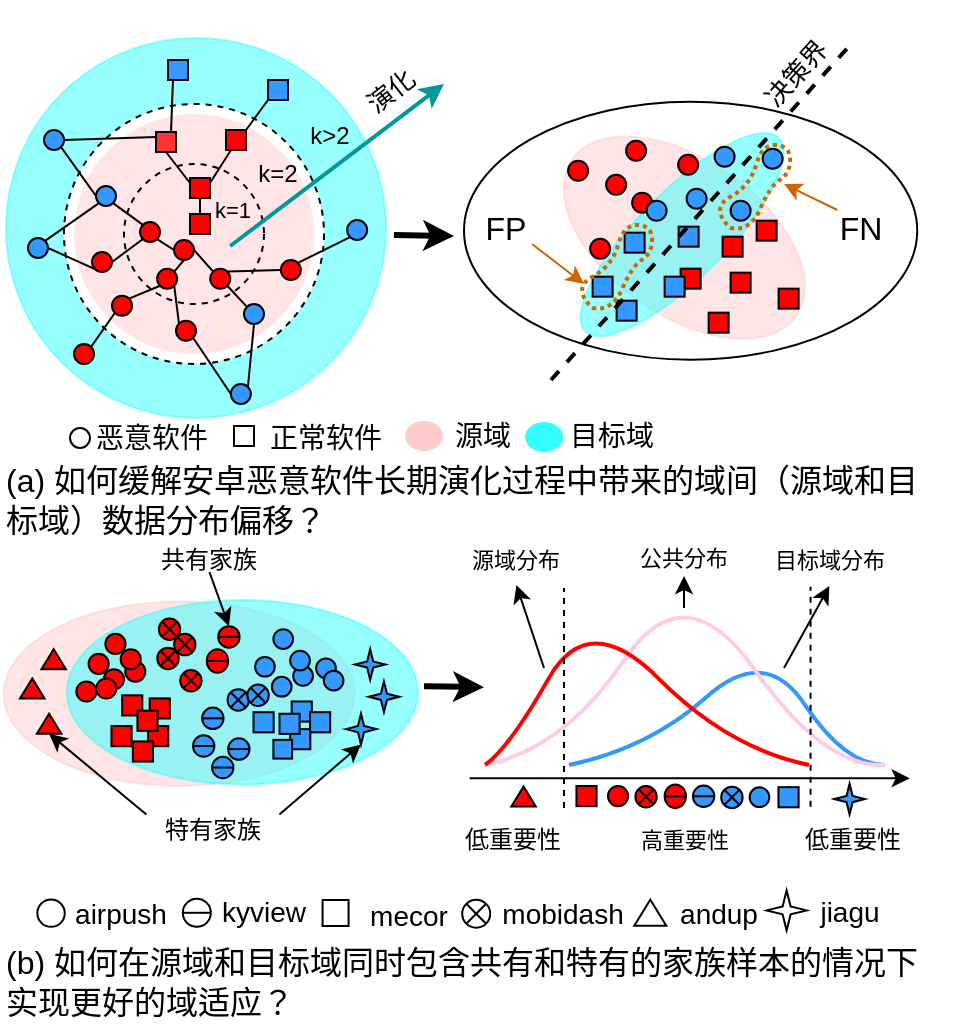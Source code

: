 <mxfile version="24.0.7" type="github">
  <diagram name="第 1 页" id="Jam8xNho5npcZTjq4bq5">
    <mxGraphModel dx="652" dy="1542" grid="1" gridSize="10" guides="1" tooltips="1" connect="1" arrows="1" fold="1" page="1" pageScale="1" pageWidth="827" pageHeight="1169" math="0" shadow="0">
      <root>
        <mxCell id="0" />
        <mxCell id="1" parent="0" />
        <mxCell id="_DNDC2X9swd_PHKsb7SI-1" value="" style="ellipse;whiteSpace=wrap;html=1;fontColor=#000000;fillColor=none;" parent="1" vertex="1">
          <mxGeometry x="450" y="-961.17" width="226.62" height="129" as="geometry" />
        </mxCell>
        <mxCell id="_DNDC2X9swd_PHKsb7SI-2" value="" style="ellipse;whiteSpace=wrap;html=1;strokeColor=#FFCCCC;fillColor=#FFCCCC;rotation=-145;gradientColor=none;textOpacity=50;opacity=50;" parent="1" vertex="1">
          <mxGeometry x="491.81" y="-932.17" width="136.75" height="78" as="geometry" />
        </mxCell>
        <mxCell id="_DNDC2X9swd_PHKsb7SI-3" value="" style="ellipse;whiteSpace=wrap;html=1;strokeColor=#33FFFF;fillColor=#33FFFF;rotation=-45;gradientColor=none;textOpacity=50;opacity=50;" parent="1" vertex="1">
          <mxGeometry x="490.68" y="-916.56" width="136.75" height="43.79" as="geometry" />
        </mxCell>
        <mxCell id="_DNDC2X9swd_PHKsb7SI-4" value="" style="ellipse;whiteSpace=wrap;html=1;aspect=fixed;strokeColor=#33FFFF;fillColor=#33FFFF;opacity=50;" parent="1" vertex="1">
          <mxGeometry x="221" y="-993" width="190" height="190" as="geometry" />
        </mxCell>
        <mxCell id="_DNDC2X9swd_PHKsb7SI-5" value="" style="ellipse;whiteSpace=wrap;html=1;aspect=fixed;strokeColor=#000000;fillColor=#FFFFFF;dashed=1;" parent="1" vertex="1">
          <mxGeometry x="250" y="-960" width="130" height="130" as="geometry" />
        </mxCell>
        <mxCell id="_DNDC2X9swd_PHKsb7SI-6" value="" style="ellipse;whiteSpace=wrap;html=1;aspect=fixed;strokeColor=none;fillColor=#FFCCCC;dashed=1;opacity=50;" parent="1" vertex="1">
          <mxGeometry x="255" y="-955" width="120" height="120" as="geometry" />
        </mxCell>
        <mxCell id="_DNDC2X9swd_PHKsb7SI-7" value="" style="ellipse;whiteSpace=wrap;html=1;aspect=fixed;strokeColor=#000000;fillColor=none;dashed=1;" parent="1" vertex="1">
          <mxGeometry x="280" y="-930" width="70" height="70" as="geometry" />
        </mxCell>
        <mxCell id="_DNDC2X9swd_PHKsb7SI-8" style="rounded=0;orthogonalLoop=1;jettySize=auto;html=1;exitX=0.5;exitY=1;exitDx=0;exitDy=0;entryX=1;entryY=0;entryDx=0;entryDy=0;endArrow=none;endFill=0;" parent="1" source="_DNDC2X9swd_PHKsb7SI-9" target="_DNDC2X9swd_PHKsb7SI-13" edge="1">
          <mxGeometry relative="1" as="geometry" />
        </mxCell>
        <mxCell id="_DNDC2X9swd_PHKsb7SI-9" value="" style="ellipse;whiteSpace=wrap;html=1;aspect=fixed;strokeColor=#000000;fillColor=#FF0000;" parent="1" vertex="1">
          <mxGeometry x="305" y="-892" width="10" height="10" as="geometry" />
        </mxCell>
        <mxCell id="_DNDC2X9swd_PHKsb7SI-10" value="" style="endArrow=classic;html=1;rounded=0;strokeWidth=3;" parent="1" edge="1">
          <mxGeometry width="50" height="50" relative="1" as="geometry">
            <mxPoint x="415" y="-894.5" as="sourcePoint" />
            <mxPoint x="445" y="-894" as="targetPoint" />
          </mxGeometry>
        </mxCell>
        <mxCell id="_DNDC2X9swd_PHKsb7SI-11" style="rounded=0;orthogonalLoop=1;jettySize=auto;html=1;exitX=0;exitY=0;exitDx=0;exitDy=0;entryX=1;entryY=0.5;entryDx=0;entryDy=0;endArrow=none;endFill=0;" parent="1" source="_DNDC2X9swd_PHKsb7SI-12" target="_DNDC2X9swd_PHKsb7SI-9" edge="1">
          <mxGeometry relative="1" as="geometry" />
        </mxCell>
        <mxCell id="_DNDC2X9swd_PHKsb7SI-12" value="" style="ellipse;whiteSpace=wrap;html=1;aspect=fixed;strokeColor=#000000;fillColor=#FF0000;" parent="1" vertex="1">
          <mxGeometry x="323.12" y="-877.67" width="10" height="10" as="geometry" />
        </mxCell>
        <mxCell id="_DNDC2X9swd_PHKsb7SI-13" value="" style="ellipse;whiteSpace=wrap;html=1;aspect=fixed;strokeColor=#000000;fillColor=#FF0000;" parent="1" vertex="1">
          <mxGeometry x="296.58" y="-877.67" width="10" height="10" as="geometry" />
        </mxCell>
        <mxCell id="_DNDC2X9swd_PHKsb7SI-14" style="edgeStyle=none;rounded=0;orthogonalLoop=1;jettySize=auto;html=1;exitX=1;exitY=1;exitDx=0;exitDy=0;entryX=0;entryY=0.5;entryDx=0;entryDy=0;strokeColor=#000000;strokeWidth=1;endArrow=none;endFill=0;" parent="1" source="_DNDC2X9swd_PHKsb7SI-15" target="_DNDC2X9swd_PHKsb7SI-9" edge="1">
          <mxGeometry relative="1" as="geometry" />
        </mxCell>
        <mxCell id="_DNDC2X9swd_PHKsb7SI-15" value="" style="ellipse;whiteSpace=wrap;html=1;aspect=fixed;strokeColor=#000000;fillColor=#FF0000;" parent="1" vertex="1">
          <mxGeometry x="288" y="-901" width="10" height="10" as="geometry" />
        </mxCell>
        <mxCell id="_DNDC2X9swd_PHKsb7SI-16" style="edgeStyle=none;rounded=0;orthogonalLoop=1;jettySize=auto;html=1;exitX=1;exitY=0.5;exitDx=0;exitDy=0;entryX=0;entryY=1;entryDx=0;entryDy=0;strokeColor=#000000;strokeWidth=1;startArrow=none;startFill=0;endArrow=none;endFill=0;" parent="1" source="_DNDC2X9swd_PHKsb7SI-17" target="_DNDC2X9swd_PHKsb7SI-15" edge="1">
          <mxGeometry relative="1" as="geometry" />
        </mxCell>
        <mxCell id="_DNDC2X9swd_PHKsb7SI-17" value="" style="ellipse;whiteSpace=wrap;html=1;aspect=fixed;strokeColor=#000000;fillColor=#FF0000;" parent="1" vertex="1">
          <mxGeometry x="264" y="-886" width="10" height="10" as="geometry" />
        </mxCell>
        <mxCell id="_DNDC2X9swd_PHKsb7SI-18" style="edgeStyle=none;rounded=0;orthogonalLoop=1;jettySize=auto;html=1;exitX=0;exitY=0;exitDx=0;exitDy=0;entryX=1;entryY=1;entryDx=0;entryDy=0;endArrow=none;endFill=0;" parent="1" source="_DNDC2X9swd_PHKsb7SI-19" target="_DNDC2X9swd_PHKsb7SI-13" edge="1">
          <mxGeometry relative="1" as="geometry" />
        </mxCell>
        <mxCell id="_DNDC2X9swd_PHKsb7SI-19" value="" style="ellipse;whiteSpace=wrap;html=1;aspect=fixed;strokeColor=#000000;fillColor=#FF0000;" parent="1" vertex="1">
          <mxGeometry x="306" y="-851.67" width="10" height="10" as="geometry" />
        </mxCell>
        <mxCell id="_DNDC2X9swd_PHKsb7SI-20" style="edgeStyle=none;rounded=0;orthogonalLoop=1;jettySize=auto;html=1;exitX=1;exitY=0;exitDx=0;exitDy=0;entryX=0;entryY=1;entryDx=0;entryDy=0;endArrow=none;endFill=0;" parent="1" source="_DNDC2X9swd_PHKsb7SI-21" target="_DNDC2X9swd_PHKsb7SI-13" edge="1">
          <mxGeometry relative="1" as="geometry" />
        </mxCell>
        <mxCell id="_DNDC2X9swd_PHKsb7SI-21" value="" style="ellipse;whiteSpace=wrap;html=1;aspect=fixed;strokeColor=#000000;fillColor=#FF0000;" parent="1" vertex="1">
          <mxGeometry x="274" y="-864.17" width="10" height="10" as="geometry" />
        </mxCell>
        <mxCell id="_DNDC2X9swd_PHKsb7SI-22" style="edgeStyle=none;rounded=0;orthogonalLoop=1;jettySize=auto;html=1;exitX=0;exitY=0;exitDx=0;exitDy=0;entryX=1;entryY=1;entryDx=0;entryDy=0;endArrow=none;endFill=0;" parent="1" source="_DNDC2X9swd_PHKsb7SI-23" target="_DNDC2X9swd_PHKsb7SI-12" edge="1">
          <mxGeometry relative="1" as="geometry" />
        </mxCell>
        <mxCell id="_DNDC2X9swd_PHKsb7SI-23" value="" style="ellipse;whiteSpace=wrap;html=1;aspect=fixed;strokeColor=#000000;fillColor=#3399FF;" parent="1" vertex="1">
          <mxGeometry x="340" y="-860" width="10" height="10" as="geometry" />
        </mxCell>
        <mxCell id="_DNDC2X9swd_PHKsb7SI-24" style="edgeStyle=none;rounded=0;orthogonalLoop=1;jettySize=auto;html=1;exitX=0;exitY=0.5;exitDx=0;exitDy=0;entryX=1;entryY=0;entryDx=0;entryDy=0;endArrow=none;endFill=0;" parent="1" source="_DNDC2X9swd_PHKsb7SI-26" target="_DNDC2X9swd_PHKsb7SI-12" edge="1">
          <mxGeometry relative="1" as="geometry" />
        </mxCell>
        <mxCell id="_DNDC2X9swd_PHKsb7SI-25" style="edgeStyle=none;rounded=0;orthogonalLoop=1;jettySize=auto;html=1;exitX=1;exitY=0;exitDx=0;exitDy=0;entryX=0;entryY=1;entryDx=0;entryDy=0;strokeColor=#000000;strokeWidth=1;endArrow=none;endFill=0;" parent="1" source="_DNDC2X9swd_PHKsb7SI-26" target="_DNDC2X9swd_PHKsb7SI-47" edge="1">
          <mxGeometry relative="1" as="geometry" />
        </mxCell>
        <mxCell id="_DNDC2X9swd_PHKsb7SI-26" value="" style="ellipse;whiteSpace=wrap;html=1;aspect=fixed;strokeColor=#000000;fillColor=#FF0000;" parent="1" vertex="1">
          <mxGeometry x="358.43" y="-882" width="10" height="10" as="geometry" />
        </mxCell>
        <mxCell id="_DNDC2X9swd_PHKsb7SI-27" style="edgeStyle=none;rounded=0;orthogonalLoop=1;jettySize=auto;html=1;exitX=1;exitY=1;exitDx=0;exitDy=0;entryX=0;entryY=0;entryDx=0;entryDy=0;strokeColor=#000000;strokeWidth=1;startArrow=none;startFill=0;endArrow=none;endFill=0;" parent="1" source="_DNDC2X9swd_PHKsb7SI-28" target="_DNDC2X9swd_PHKsb7SI-15" edge="1">
          <mxGeometry relative="1" as="geometry" />
        </mxCell>
        <mxCell id="_DNDC2X9swd_PHKsb7SI-28" value="" style="ellipse;whiteSpace=wrap;html=1;aspect=fixed;strokeColor=#000000;fillColor=#3399FF;" parent="1" vertex="1">
          <mxGeometry x="266" y="-919" width="10" height="10" as="geometry" />
        </mxCell>
        <mxCell id="_DNDC2X9swd_PHKsb7SI-29" style="edgeStyle=none;rounded=0;orthogonalLoop=1;jettySize=auto;html=1;exitX=1;exitY=0.5;exitDx=0;exitDy=0;entryX=0;entryY=0.25;entryDx=0;entryDy=0;strokeColor=#000000;strokeWidth=1;endArrow=none;endFill=0;" parent="1" source="_DNDC2X9swd_PHKsb7SI-31" target="_DNDC2X9swd_PHKsb7SI-36" edge="1">
          <mxGeometry relative="1" as="geometry" />
        </mxCell>
        <mxCell id="_DNDC2X9swd_PHKsb7SI-30" style="edgeStyle=none;rounded=0;orthogonalLoop=1;jettySize=auto;html=1;exitX=1;exitY=1;exitDx=0;exitDy=0;entryX=0;entryY=0.5;entryDx=0;entryDy=0;strokeColor=#000000;strokeWidth=1;endArrow=none;endFill=0;" parent="1" source="_DNDC2X9swd_PHKsb7SI-31" target="_DNDC2X9swd_PHKsb7SI-28" edge="1">
          <mxGeometry relative="1" as="geometry" />
        </mxCell>
        <mxCell id="_DNDC2X9swd_PHKsb7SI-31" value="" style="ellipse;whiteSpace=wrap;html=1;aspect=fixed;strokeColor=#000000;fillColor=#3399FF;" parent="1" vertex="1">
          <mxGeometry x="240" y="-947" width="10" height="10" as="geometry" />
        </mxCell>
        <mxCell id="_DNDC2X9swd_PHKsb7SI-32" value="" style="whiteSpace=wrap;html=1;aspect=fixed;strokeColor=#000000;fillColor=#FF0000;" parent="1" vertex="1">
          <mxGeometry x="313" y="-923" width="10" height="10" as="geometry" />
        </mxCell>
        <mxCell id="_DNDC2X9swd_PHKsb7SI-33" style="edgeStyle=none;rounded=0;orthogonalLoop=1;jettySize=auto;html=1;exitX=0.25;exitY=1;exitDx=0;exitDy=0;entryX=1;entryY=0.25;entryDx=0;entryDy=0;strokeColor=#000000;strokeWidth=1;endArrow=none;endFill=0;" parent="1" source="_DNDC2X9swd_PHKsb7SI-34" target="_DNDC2X9swd_PHKsb7SI-32" edge="1">
          <mxGeometry relative="1" as="geometry" />
        </mxCell>
        <mxCell id="_DNDC2X9swd_PHKsb7SI-34" value="" style="whiteSpace=wrap;html=1;aspect=fixed;strokeColor=#000000;fillColor=#FF0000;" parent="1" vertex="1">
          <mxGeometry x="331" y="-947" width="10" height="10" as="geometry" />
        </mxCell>
        <mxCell id="_DNDC2X9swd_PHKsb7SI-35" style="edgeStyle=none;rounded=0;orthogonalLoop=1;jettySize=auto;html=1;exitX=0.5;exitY=1;exitDx=0;exitDy=0;entryX=0;entryY=0.25;entryDx=0;entryDy=0;strokeColor=#000000;strokeWidth=1;endArrow=none;endFill=0;" parent="1" source="_DNDC2X9swd_PHKsb7SI-36" target="_DNDC2X9swd_PHKsb7SI-32" edge="1">
          <mxGeometry relative="1" as="geometry" />
        </mxCell>
        <mxCell id="_DNDC2X9swd_PHKsb7SI-36" value="" style="whiteSpace=wrap;html=1;aspect=fixed;strokeColor=#000000;fillColor=#FF3333;" parent="1" vertex="1">
          <mxGeometry x="296" y="-946" width="10" height="10" as="geometry" />
        </mxCell>
        <mxCell id="_DNDC2X9swd_PHKsb7SI-37" style="edgeStyle=none;rounded=0;orthogonalLoop=1;jettySize=auto;html=1;exitX=0.25;exitY=1;exitDx=0;exitDy=0;entryX=0.75;entryY=0;entryDx=0;entryDy=0;strokeColor=#000000;strokeWidth=1;endArrow=none;endFill=0;" parent="1" source="_DNDC2X9swd_PHKsb7SI-38" target="_DNDC2X9swd_PHKsb7SI-36" edge="1">
          <mxGeometry relative="1" as="geometry" />
        </mxCell>
        <mxCell id="_DNDC2X9swd_PHKsb7SI-38" value="" style="whiteSpace=wrap;html=1;aspect=fixed;strokeColor=#000000;fillColor=#3399FF;" parent="1" vertex="1">
          <mxGeometry x="302" y="-982" width="10" height="10" as="geometry" />
        </mxCell>
        <mxCell id="_DNDC2X9swd_PHKsb7SI-39" style="edgeStyle=none;rounded=0;orthogonalLoop=1;jettySize=auto;html=1;exitX=0;exitY=1;exitDx=0;exitDy=0;entryX=1;entryY=0;entryDx=0;entryDy=0;strokeColor=#000000;strokeWidth=1;endArrow=none;endFill=0;" parent="1" source="_DNDC2X9swd_PHKsb7SI-40" target="_DNDC2X9swd_PHKsb7SI-34" edge="1">
          <mxGeometry relative="1" as="geometry" />
        </mxCell>
        <mxCell id="_DNDC2X9swd_PHKsb7SI-40" value="" style="whiteSpace=wrap;html=1;aspect=fixed;strokeColor=#000000;fillColor=#3399FF;" parent="1" vertex="1">
          <mxGeometry x="352" y="-972" width="10" height="10" as="geometry" />
        </mxCell>
        <mxCell id="_DNDC2X9swd_PHKsb7SI-41" style="edgeStyle=none;rounded=0;orthogonalLoop=1;jettySize=auto;html=1;exitX=1;exitY=0.5;exitDx=0;exitDy=0;entryX=0;entryY=1;entryDx=0;entryDy=0;strokeColor=#000000;strokeWidth=1;endArrow=none;endFill=0;" parent="1" source="_DNDC2X9swd_PHKsb7SI-43" target="_DNDC2X9swd_PHKsb7SI-17" edge="1">
          <mxGeometry relative="1" as="geometry" />
        </mxCell>
        <mxCell id="_DNDC2X9swd_PHKsb7SI-42" style="edgeStyle=none;rounded=0;orthogonalLoop=1;jettySize=auto;html=1;exitX=1;exitY=0;exitDx=0;exitDy=0;entryX=0;entryY=1;entryDx=0;entryDy=0;strokeColor=#000000;strokeWidth=1;endArrow=none;endFill=0;" parent="1" source="_DNDC2X9swd_PHKsb7SI-43" target="_DNDC2X9swd_PHKsb7SI-28" edge="1">
          <mxGeometry relative="1" as="geometry" />
        </mxCell>
        <mxCell id="_DNDC2X9swd_PHKsb7SI-43" value="" style="ellipse;whiteSpace=wrap;html=1;aspect=fixed;strokeColor=#000000;fillColor=#3399FF;" parent="1" vertex="1">
          <mxGeometry x="232" y="-893" width="10" height="10" as="geometry" />
        </mxCell>
        <mxCell id="_DNDC2X9swd_PHKsb7SI-44" style="edgeStyle=none;rounded=0;orthogonalLoop=1;jettySize=auto;html=1;exitX=1;exitY=0;exitDx=0;exitDy=0;entryX=0.5;entryY=1;entryDx=0;entryDy=0;strokeColor=#000000;strokeWidth=1;endArrow=none;endFill=0;" parent="1" source="_DNDC2X9swd_PHKsb7SI-46" target="_DNDC2X9swd_PHKsb7SI-23" edge="1">
          <mxGeometry relative="1" as="geometry" />
        </mxCell>
        <mxCell id="_DNDC2X9swd_PHKsb7SI-45" style="edgeStyle=none;rounded=0;orthogonalLoop=1;jettySize=auto;html=1;exitX=0;exitY=0.5;exitDx=0;exitDy=0;entryX=1;entryY=1;entryDx=0;entryDy=0;strokeColor=#000000;strokeWidth=1;endArrow=none;endFill=0;" parent="1" source="_DNDC2X9swd_PHKsb7SI-46" target="_DNDC2X9swd_PHKsb7SI-19" edge="1">
          <mxGeometry relative="1" as="geometry" />
        </mxCell>
        <mxCell id="_DNDC2X9swd_PHKsb7SI-46" value="" style="ellipse;whiteSpace=wrap;html=1;aspect=fixed;strokeColor=#000000;fillColor=#3399FF;" parent="1" vertex="1">
          <mxGeometry x="333.43" y="-820" width="10" height="10" as="geometry" />
        </mxCell>
        <mxCell id="_DNDC2X9swd_PHKsb7SI-47" value="" style="ellipse;whiteSpace=wrap;html=1;aspect=fixed;strokeColor=#000000;fillColor=#3399FF;" parent="1" vertex="1">
          <mxGeometry x="391.58" y="-902" width="10" height="10" as="geometry" />
        </mxCell>
        <mxCell id="_DNDC2X9swd_PHKsb7SI-48" style="edgeStyle=none;rounded=0;orthogonalLoop=1;jettySize=auto;html=1;exitX=1;exitY=0;exitDx=0;exitDy=0;entryX=0;entryY=1;entryDx=0;entryDy=0;strokeColor=#000000;strokeWidth=1;startArrow=none;startFill=0;endArrow=none;endFill=0;" parent="1" source="_DNDC2X9swd_PHKsb7SI-49" target="_DNDC2X9swd_PHKsb7SI-21" edge="1">
          <mxGeometry relative="1" as="geometry" />
        </mxCell>
        <mxCell id="_DNDC2X9swd_PHKsb7SI-49" value="" style="ellipse;whiteSpace=wrap;html=1;aspect=fixed;strokeColor=#000000;fillColor=#FF0000;" parent="1" vertex="1">
          <mxGeometry x="255" y="-840" width="10" height="10" as="geometry" />
        </mxCell>
        <mxCell id="_DNDC2X9swd_PHKsb7SI-50" value="" style="endArrow=classic;html=1;rounded=0;strokeWidth=2;strokeColor=#009999;" parent="1" edge="1">
          <mxGeometry width="50" height="50" relative="1" as="geometry">
            <mxPoint x="333.09" y="-889" as="sourcePoint" />
            <mxPoint x="440" y="-970" as="targetPoint" />
          </mxGeometry>
        </mxCell>
        <mxCell id="_DNDC2X9swd_PHKsb7SI-51" value="&lt;font style=&quot;font-size: 13px;&quot;&gt;演化&lt;/font&gt;" style="text;html=1;strokeColor=none;fillColor=none;align=center;verticalAlign=middle;whiteSpace=wrap;rounded=0;fontSize=16;rotation=322;" parent="1" vertex="1">
          <mxGeometry x="392.43" y="-977.38" width="41.47" height="18.76" as="geometry" />
        </mxCell>
        <mxCell id="_DNDC2X9swd_PHKsb7SI-52" value="&lt;font style=&quot;font-size: 13px;&quot;&gt;决策界&lt;/font&gt;" style="text;html=1;strokeColor=none;fillColor=none;align=center;verticalAlign=middle;whiteSpace=wrap;rounded=0;fontSize=16;rotation=312;" parent="1" vertex="1">
          <mxGeometry x="584.71" y="-994.84" width="60" height="37" as="geometry" />
        </mxCell>
        <mxCell id="_DNDC2X9swd_PHKsb7SI-53" value="" style="ellipse;whiteSpace=wrap;html=1;aspect=fixed;strokeColor=#000000;fontSize=16;fillColor=#FFFFFF;gradientColor=none;rotation=-90;container=0;" parent="1" vertex="1">
          <mxGeometry x="236.68" y="-562.27" width="13.696" height="13.696" as="geometry" />
        </mxCell>
        <mxCell id="_DNDC2X9swd_PHKsb7SI-54" value="" style="ellipse;whiteSpace=wrap;html=1;aspect=fixed;strokeColor=#000000;fillColor=#FFFFFF;" parent="1" vertex="1">
          <mxGeometry x="253" y="-798" width="10" height="10" as="geometry" />
        </mxCell>
        <mxCell id="_DNDC2X9swd_PHKsb7SI-55" value="&lt;span style=&quot;font-size: 14px;&quot;&gt;恶意软件&lt;/span&gt;" style="text;html=1;strokeColor=none;fillColor=none;align=center;verticalAlign=middle;whiteSpace=wrap;rounded=0;fontSize=16;" parent="1" vertex="1">
          <mxGeometry x="261" y="-809" width="66" height="30" as="geometry" />
        </mxCell>
        <mxCell id="_DNDC2X9swd_PHKsb7SI-56" value="" style="whiteSpace=wrap;html=1;aspect=fixed;strokeColor=#000000;fillColor=#FFFFFF;" parent="1" vertex="1">
          <mxGeometry x="335" y="-799" width="10" height="10" as="geometry" />
        </mxCell>
        <mxCell id="_DNDC2X9swd_PHKsb7SI-57" value="&lt;span style=&quot;font-size: 14px;&quot;&gt;正常软件&lt;/span&gt;" style="text;html=1;strokeColor=none;fillColor=none;align=center;verticalAlign=middle;whiteSpace=wrap;rounded=0;fontSize=16;" parent="1" vertex="1">
          <mxGeometry x="348" y="-809" width="66" height="30" as="geometry" />
        </mxCell>
        <mxCell id="_DNDC2X9swd_PHKsb7SI-58" value="" style="ellipse;whiteSpace=wrap;html=1;strokeColor=#FFFFFF;fontSize=14;fillColor=#FFCCCC;gradientColor=none;" parent="1" vertex="1">
          <mxGeometry x="420" y="-802" width="20" height="16" as="geometry" />
        </mxCell>
        <mxCell id="_DNDC2X9swd_PHKsb7SI-59" value="" style="ellipse;whiteSpace=wrap;html=1;strokeColor=#FFFFFF;fontSize=14;fillColor=#33FFFF;gradientColor=none;" parent="1" vertex="1">
          <mxGeometry x="480.0" y="-801.5" width="20" height="16" as="geometry" />
        </mxCell>
        <mxCell id="_DNDC2X9swd_PHKsb7SI-60" value="源域" style="text;html=1;strokeColor=none;fillColor=none;align=center;verticalAlign=middle;whiteSpace=wrap;rounded=0;fontSize=14;" parent="1" vertex="1">
          <mxGeometry x="439.06" y="-803" width="40.94" height="18" as="geometry" />
        </mxCell>
        <mxCell id="_DNDC2X9swd_PHKsb7SI-61" value="目标域" style="text;html=1;strokeColor=none;fillColor=none;align=center;verticalAlign=middle;whiteSpace=wrap;rounded=0;fontSize=14;" parent="1" vertex="1">
          <mxGeometry x="501.0" y="-802.5" width="45.54" height="17" as="geometry" />
        </mxCell>
        <mxCell id="_DNDC2X9swd_PHKsb7SI-62" value="&lt;span style=&quot;font-size: 14px;&quot;&gt;airpush&lt;/span&gt;" style="text;html=1;strokeColor=none;fillColor=none;align=center;verticalAlign=middle;whiteSpace=wrap;rounded=0;fontSize=16;" parent="1" vertex="1">
          <mxGeometry x="251.76" y="-564.27" width="52.87" height="16.27" as="geometry" />
        </mxCell>
        <mxCell id="_DNDC2X9swd_PHKsb7SI-63" value="" style="verticalLabelPosition=bottom;verticalAlign=top;html=1;shape=mxgraph.basic.4_point_star_2;dx=0.8;strokeColor=#000000;fontSize=16;fillColor=#FFFFFF;gradientColor=none;rotation=-90;" parent="1" vertex="1">
          <mxGeometry x="601.31" y="-566.8" width="20" height="20" as="geometry" />
        </mxCell>
        <mxCell id="_DNDC2X9swd_PHKsb7SI-64" value="" style="verticalLabelPosition=bottom;verticalAlign=top;html=1;shape=mxgraph.basic.acute_triangle;dx=0.5;rotation=0;fillColor=#FFFFFF;" parent="1" vertex="1">
          <mxGeometry x="535.15" y="-562.12" width="16" height="13" as="geometry" />
        </mxCell>
        <mxCell id="_DNDC2X9swd_PHKsb7SI-65" style="edgeStyle=none;rounded=0;orthogonalLoop=1;jettySize=auto;html=1;exitX=1;exitY=1;exitDx=0;exitDy=0;strokeColor=#CC6600;strokeWidth=1;endArrow=classic;endFill=1;" parent="1" source="_DNDC2X9swd_PHKsb7SI-66" edge="1">
          <mxGeometry relative="1" as="geometry">
            <mxPoint x="510" y="-870" as="targetPoint" />
          </mxGeometry>
        </mxCell>
        <mxCell id="_DNDC2X9swd_PHKsb7SI-66" value="FP" style="text;html=1;strokeColor=none;fillColor=none;align=center;verticalAlign=middle;whiteSpace=wrap;rounded=0;fontSize=16;rotation=0;" parent="1" vertex="1">
          <mxGeometry x="457.68" y="-905.67" width="26.32" height="15.67" as="geometry" />
        </mxCell>
        <mxCell id="_DNDC2X9swd_PHKsb7SI-67" style="edgeStyle=none;rounded=0;orthogonalLoop=1;jettySize=auto;html=1;exitX=0;exitY=0;exitDx=0;exitDy=0;strokeColor=#CC6600;strokeWidth=1;endArrow=classic;endFill=1;" parent="1" source="_DNDC2X9swd_PHKsb7SI-68" edge="1">
          <mxGeometry relative="1" as="geometry">
            <mxPoint x="610" y="-920" as="targetPoint" />
          </mxGeometry>
        </mxCell>
        <mxCell id="_DNDC2X9swd_PHKsb7SI-68" value="FN" style="text;html=1;strokeColor=none;fillColor=none;align=center;verticalAlign=middle;whiteSpace=wrap;rounded=0;fontSize=16;rotation=0;" parent="1" vertex="1">
          <mxGeometry x="636.62" y="-907" width="23.38" height="17" as="geometry" />
        </mxCell>
        <mxCell id="_DNDC2X9swd_PHKsb7SI-69" value="" style="ellipse;whiteSpace=wrap;html=1;aspect=fixed;strokeColor=#000000;fillColor=#FF0000;" parent="1" vertex="1">
          <mxGeometry x="513.06" y="-892.67" width="10" height="10" as="geometry" />
        </mxCell>
        <mxCell id="_DNDC2X9swd_PHKsb7SI-70" value="" style="whiteSpace=wrap;html=1;aspect=fixed;strokeColor=#000000;fillColor=#FF0000;" parent="1" vertex="1">
          <mxGeometry x="583.31" y="-875.67" width="10" height="10" as="geometry" />
        </mxCell>
        <mxCell id="_DNDC2X9swd_PHKsb7SI-71" value="" style="ellipse;whiteSpace=wrap;html=1;aspect=fixed;strokeColor=#000000;fillColor=#3399FF;" parent="1" vertex="1">
          <mxGeometry x="575.31" y="-938.67" width="10" height="10" as="geometry" />
        </mxCell>
        <mxCell id="_DNDC2X9swd_PHKsb7SI-72" value="" style="whiteSpace=wrap;html=1;aspect=fixed;strokeColor=#000000;fillColor=#3399FF;" parent="1" vertex="1">
          <mxGeometry x="526.31" y="-861.67" width="10" height="10" as="geometry" />
        </mxCell>
        <mxCell id="_DNDC2X9swd_PHKsb7SI-73" value="" style="ellipse;whiteSpace=wrap;html=1;aspect=fixed;strokeColor=#000000;fillColor=#FF0000;" parent="1" vertex="1">
          <mxGeometry x="531.06" y="-941.67" width="10" height="10" as="geometry" />
        </mxCell>
        <mxCell id="_DNDC2X9swd_PHKsb7SI-74" value="" style="ellipse;whiteSpace=wrap;html=1;aspect=fixed;strokeColor=#000000;fillColor=#FF0000;" parent="1" vertex="1">
          <mxGeometry x="502.06" y="-931.67" width="10" height="10" as="geometry" />
        </mxCell>
        <mxCell id="_DNDC2X9swd_PHKsb7SI-75" value="" style="ellipse;whiteSpace=wrap;html=1;aspect=fixed;strokeColor=#000000;fillColor=#FF0000;" parent="1" vertex="1">
          <mxGeometry x="534.06" y="-915.67" width="10" height="10" as="geometry" />
        </mxCell>
        <mxCell id="_DNDC2X9swd_PHKsb7SI-76" value="" style="ellipse;whiteSpace=wrap;html=1;aspect=fixed;strokeColor=#000000;fillColor=#FF0000;" parent="1" vertex="1">
          <mxGeometry x="521.06" y="-924.67" width="10" height="10" as="geometry" />
        </mxCell>
        <mxCell id="_DNDC2X9swd_PHKsb7SI-77" value="" style="whiteSpace=wrap;html=1;aspect=fixed;strokeColor=#000000;fillColor=#FF0000;" parent="1" vertex="1">
          <mxGeometry x="607.31" y="-867.67" width="10" height="10" as="geometry" />
        </mxCell>
        <mxCell id="_DNDC2X9swd_PHKsb7SI-78" value="" style="whiteSpace=wrap;html=1;aspect=fixed;strokeColor=#000000;fillColor=#FF0000;" parent="1" vertex="1">
          <mxGeometry x="579.31" y="-893.67" width="10" height="10" as="geometry" />
        </mxCell>
        <mxCell id="_DNDC2X9swd_PHKsb7SI-79" value="" style="whiteSpace=wrap;html=1;aspect=fixed;strokeColor=#000000;fillColor=#FF0000;direction=south;" parent="1" vertex="1">
          <mxGeometry x="572.31" y="-855.67" width="10" height="10" as="geometry" />
        </mxCell>
        <mxCell id="_DNDC2X9swd_PHKsb7SI-80" value="" style="whiteSpace=wrap;html=1;aspect=fixed;strokeColor=#000000;fillColor=#FF0000;" parent="1" vertex="1">
          <mxGeometry x="558.31" y="-877.67" width="10" height="10" as="geometry" />
        </mxCell>
        <mxCell id="_DNDC2X9swd_PHKsb7SI-81" value="" style="whiteSpace=wrap;html=1;aspect=fixed;strokeColor=#000000;fillColor=#3399FF;" parent="1" vertex="1">
          <mxGeometry x="550.31" y="-873.67" width="10" height="10" as="geometry" />
        </mxCell>
        <mxCell id="_DNDC2X9swd_PHKsb7SI-82" value="" style="whiteSpace=wrap;html=1;aspect=fixed;strokeColor=#000000;fillColor=#3399FF;" parent="1" vertex="1">
          <mxGeometry x="530.31" y="-895.67" width="10" height="10" as="geometry" />
        </mxCell>
        <mxCell id="_DNDC2X9swd_PHKsb7SI-83" value="" style="whiteSpace=wrap;html=1;aspect=fixed;strokeColor=#000000;fillColor=#3399FF;" parent="1" vertex="1">
          <mxGeometry x="557.31" y="-898.67" width="10" height="10" as="geometry" />
        </mxCell>
        <mxCell id="_DNDC2X9swd_PHKsb7SI-84" value="" style="ellipse;whiteSpace=wrap;html=1;aspect=fixed;strokeColor=#000000;fillColor=#3399FF;" parent="1" vertex="1">
          <mxGeometry x="599.31" y="-937.67" width="10" height="10" as="geometry" />
        </mxCell>
        <mxCell id="_DNDC2X9swd_PHKsb7SI-85" value="" style="ellipse;whiteSpace=wrap;html=1;aspect=fixed;strokeColor=#000000;fillColor=#3399FF;" parent="1" vertex="1">
          <mxGeometry x="541.31" y="-911.67" width="10" height="10" as="geometry" />
        </mxCell>
        <mxCell id="_DNDC2X9swd_PHKsb7SI-86" value="" style="ellipse;whiteSpace=wrap;html=1;aspect=fixed;strokeColor=#000000;fillColor=#3399FF;" parent="1" vertex="1">
          <mxGeometry x="561.31" y="-917.67" width="10" height="10" as="geometry" />
        </mxCell>
        <mxCell id="_DNDC2X9swd_PHKsb7SI-87" value="" style="ellipse;whiteSpace=wrap;html=1;aspect=fixed;strokeColor=#000000;fillColor=#3399FF;" parent="1" vertex="1">
          <mxGeometry x="583.31" y="-911.67" width="10" height="10" as="geometry" />
        </mxCell>
        <mxCell id="_DNDC2X9swd_PHKsb7SI-88" value="" style="whiteSpace=wrap;html=1;aspect=fixed;strokeColor=#000000;fillColor=#3399FF;" parent="1" vertex="1">
          <mxGeometry x="514.31" y="-873.67" width="10" height="10" as="geometry" />
        </mxCell>
        <mxCell id="_DNDC2X9swd_PHKsb7SI-89" value="" style="ellipse;whiteSpace=wrap;html=1;aspect=fixed;strokeColor=#000000;fillColor=#FF0000;" parent="1" vertex="1">
          <mxGeometry x="557.06" y="-934.67" width="10" height="10" as="geometry" />
        </mxCell>
        <mxCell id="_DNDC2X9swd_PHKsb7SI-90" value="" style="whiteSpace=wrap;html=1;aspect=fixed;strokeColor=#000000;fillColor=#FF0000;" parent="1" vertex="1">
          <mxGeometry x="596.31" y="-901.67" width="10" height="10" as="geometry" />
        </mxCell>
        <mxCell id="_DNDC2X9swd_PHKsb7SI-91" value="" style="endArrow=none;dashed=1;html=1;rounded=0;fontColor=#000000;startArrow=none;strokeWidth=2;" parent="1" edge="1">
          <mxGeometry width="50" height="50" relative="1" as="geometry">
            <mxPoint x="493.49" y="-822" as="sourcePoint" />
            <mxPoint x="643.49" y="-990" as="targetPoint" />
          </mxGeometry>
        </mxCell>
        <mxCell id="_DNDC2X9swd_PHKsb7SI-92" value="" style="curved=1;endArrow=none;html=1;rounded=0;endFill=0;strokeWidth=2;strokeColor=#CC6600;dashed=1;dashPattern=1 1;" parent="1" edge="1">
          <mxGeometry width="50" height="50" relative="1" as="geometry">
            <mxPoint x="583.06" y="-898" as="sourcePoint" />
            <mxPoint x="583.06" y="-898" as="targetPoint" />
            <Array as="points">
              <mxPoint x="593.06" y="-896" />
              <mxPoint x="603.06" y="-919" />
              <mxPoint x="613.06" y="-925.33" />
              <mxPoint x="613.06" y="-939" />
              <mxPoint x="599" y="-940" />
              <mxPoint x="593.06" y="-919" />
              <mxPoint x="573.06" y="-908" />
            </Array>
          </mxGeometry>
        </mxCell>
        <mxCell id="_DNDC2X9swd_PHKsb7SI-93" value="" style="curved=1;endArrow=none;html=1;rounded=0;endFill=0;strokeWidth=2;strokeColor=#CC6600;dashed=1;dashPattern=1 1;" parent="1" edge="1">
          <mxGeometry width="50" height="50" relative="1" as="geometry">
            <mxPoint x="514.06" y="-858" as="sourcePoint" />
            <mxPoint x="514.06" y="-858" as="targetPoint" />
            <Array as="points">
              <mxPoint x="524.06" y="-856" />
              <mxPoint x="534.06" y="-879" />
              <mxPoint x="544.06" y="-885.33" />
              <mxPoint x="544.06" y="-899" />
              <mxPoint x="530" y="-900" />
              <mxPoint x="524.06" y="-879" />
              <mxPoint x="504.06" y="-868" />
            </Array>
          </mxGeometry>
        </mxCell>
        <mxCell id="_DNDC2X9swd_PHKsb7SI-94" value="&lt;span style=&quot;font-size: 14px;&quot;&gt;mecor&lt;/span&gt;" style="text;html=1;strokeColor=none;fillColor=none;align=center;verticalAlign=middle;whiteSpace=wrap;rounded=0;fontSize=16;" parent="1" vertex="1">
          <mxGeometry x="398.59" y="-565.42" width="46.75" height="20" as="geometry" />
        </mxCell>
        <mxCell id="_DNDC2X9swd_PHKsb7SI-95" value="" style="whiteSpace=wrap;html=1;aspect=fixed;strokeColor=#000000;fontSize=16;fillColor=#FFFFFF;gradientColor=none;rotation=0;" parent="1" vertex="1">
          <mxGeometry x="379.29" y="-562" width="13" height="13" as="geometry" />
        </mxCell>
        <mxCell id="_DNDC2X9swd_PHKsb7SI-96" value="&lt;font style=&quot;font-size: 12px;&quot;&gt;特有家族&lt;/font&gt;" style="text;html=1;strokeColor=none;fillColor=none;align=center;verticalAlign=middle;whiteSpace=wrap;rounded=0;fontSize=14;" parent="1" vertex="1">
          <mxGeometry x="257.95" y="-604.77" width="132.97" height="14" as="geometry" />
        </mxCell>
        <mxCell id="_DNDC2X9swd_PHKsb7SI-97" value="&lt;font style=&quot;font-size: 12px;&quot;&gt;共有家族&lt;/font&gt;" style="text;html=1;strokeColor=none;fillColor=none;align=center;verticalAlign=middle;whiteSpace=wrap;rounded=0;fontSize=14;" parent="1" vertex="1">
          <mxGeometry x="267.27" y="-740" width="110.91" height="14" as="geometry" />
        </mxCell>
        <mxCell id="_DNDC2X9swd_PHKsb7SI-98" value="" style="shape=sumEllipse;perimeter=ellipsePerimeter;whiteSpace=wrap;html=1;backgroundOutline=1;fillColor=#FFFFFF;" parent="1" vertex="1">
          <mxGeometry x="449.1" y="-562.12" width="14" height="14" as="geometry" />
        </mxCell>
        <mxCell id="_DNDC2X9swd_PHKsb7SI-99" value="" style="shape=lineEllipse;perimeter=ellipsePerimeter;whiteSpace=wrap;html=1;backgroundOutline=1;fillColor=#FFFFFF;" parent="1" vertex="1">
          <mxGeometry x="309.41" y="-562.6" width="14" height="14" as="geometry" />
        </mxCell>
        <mxCell id="_DNDC2X9swd_PHKsb7SI-100" value="&lt;span style=&quot;font-size: 14px;&quot;&gt;mobidash&lt;/span&gt;" style="text;html=1;strokeColor=none;fillColor=none;align=center;verticalAlign=middle;whiteSpace=wrap;rounded=0;fontSize=16;" parent="1" vertex="1">
          <mxGeometry x="471.2" y="-565.8" width="56.8" height="20" as="geometry" />
        </mxCell>
        <mxCell id="_DNDC2X9swd_PHKsb7SI-101" value="&lt;span style=&quot;font-size: 14px;&quot;&gt;kyview&lt;/span&gt;" style="text;html=1;strokeColor=none;fillColor=none;align=center;verticalAlign=middle;whiteSpace=wrap;rounded=0;fontSize=16;" parent="1" vertex="1">
          <mxGeometry x="331.15" y="-566.8" width="37.94" height="20" as="geometry" />
        </mxCell>
        <mxCell id="_DNDC2X9swd_PHKsb7SI-102" style="edgeStyle=none;rounded=0;orthogonalLoop=1;jettySize=auto;html=1;entryX=1;entryY=0.5;entryDx=0;entryDy=0;strokeColor=#CC6600;strokeWidth=1;endArrow=classic;endFill=1;" parent="1" edge="1">
          <mxGeometry relative="1" as="geometry">
            <mxPoint x="474.73" y="-572" as="sourcePoint" />
            <mxPoint x="474.73" y="-572" as="targetPoint" />
          </mxGeometry>
        </mxCell>
        <mxCell id="_DNDC2X9swd_PHKsb7SI-103" style="edgeStyle=none;rounded=0;orthogonalLoop=1;jettySize=auto;html=1;exitX=0.5;exitY=0;exitDx=0;exitDy=0;entryX=0.5;entryY=1;entryDx=0;entryDy=0;strokeColor=#000000;strokeWidth=1;startArrow=none;startFill=0;endArrow=none;endFill=0;" parent="1" source="_DNDC2X9swd_PHKsb7SI-104" target="_DNDC2X9swd_PHKsb7SI-32" edge="1">
          <mxGeometry relative="1" as="geometry" />
        </mxCell>
        <mxCell id="_DNDC2X9swd_PHKsb7SI-104" value="" style="whiteSpace=wrap;html=1;aspect=fixed;strokeColor=#000000;fillColor=#FF0000;" parent="1" vertex="1">
          <mxGeometry x="313" y="-905" width="10" height="10" as="geometry" />
        </mxCell>
        <mxCell id="_DNDC2X9swd_PHKsb7SI-105" value="&lt;font style=&quot;font-size: 11px;&quot;&gt;k=1&lt;/font&gt;" style="text;html=1;strokeColor=none;fillColor=none;align=center;verticalAlign=middle;whiteSpace=wrap;rounded=0;" parent="1" vertex="1">
          <mxGeometry x="324.45" y="-912" width="20.55" height="10" as="geometry" />
        </mxCell>
        <mxCell id="_DNDC2X9swd_PHKsb7SI-106" value="k=2" style="text;html=1;strokeColor=none;fillColor=none;align=center;verticalAlign=middle;whiteSpace=wrap;rounded=0;" parent="1" vertex="1">
          <mxGeometry x="346" y="-934.67" width="22" height="19" as="geometry" />
        </mxCell>
        <mxCell id="_DNDC2X9swd_PHKsb7SI-107" value="k&amp;gt;2" style="text;html=1;strokeColor=none;fillColor=none;align=center;verticalAlign=middle;whiteSpace=wrap;rounded=0;" parent="1" vertex="1">
          <mxGeometry x="372.43" y="-953.67" width="22" height="19" as="geometry" />
        </mxCell>
        <mxCell id="_DNDC2X9swd_PHKsb7SI-108" value="&lt;span style=&quot;font-size: 14px;&quot;&gt;jiagu&lt;br&gt;&lt;/span&gt;" style="text;html=1;strokeColor=none;fillColor=none;align=center;verticalAlign=middle;whiteSpace=wrap;rounded=0;fontSize=16;" parent="1" vertex="1">
          <mxGeometry x="623.51" y="-566.8" width="37.94" height="20" as="geometry" />
        </mxCell>
        <mxCell id="_DNDC2X9swd_PHKsb7SI-109" value="&lt;font style=&quot;font-size: 14px;&quot;&gt;andup&lt;/font&gt;" style="text;html=1;strokeColor=none;fillColor=none;align=center;verticalAlign=middle;whiteSpace=wrap;rounded=0;fontSize=16;" parent="1" vertex="1">
          <mxGeometry x="557.06" y="-565.65" width="40.73" height="20" as="geometry" />
        </mxCell>
        <mxCell id="_DNDC2X9swd_PHKsb7SI-110" value="" style="endArrow=classic;html=1;rounded=0;" parent="1" edge="1">
          <mxGeometry width="50" height="50" relative="1" as="geometry">
            <mxPoint x="452.84" y="-622.84" as="sourcePoint" />
            <mxPoint x="672.84" y="-622.84" as="targetPoint" />
          </mxGeometry>
        </mxCell>
        <mxCell id="_DNDC2X9swd_PHKsb7SI-111" value="" style="curved=1;endArrow=none;html=1;rounded=0;endFill=0;strokeWidth=2;strokeColor=#3399FF;" parent="1" edge="1">
          <mxGeometry width="50" height="50" relative="1" as="geometry">
            <mxPoint x="502.5" y="-629.51" as="sourcePoint" />
            <mxPoint x="660.5" y="-629.51" as="targetPoint" />
            <Array as="points">
              <mxPoint x="542.31" y="-637.69" />
              <mxPoint x="600.5" y="-689.51" />
              <mxPoint x="640.5" y="-629.51" />
            </Array>
          </mxGeometry>
        </mxCell>
        <mxCell id="_DNDC2X9swd_PHKsb7SI-112" value="" style="curved=1;endArrow=none;html=1;rounded=0;endFill=0;strokeColor=#FFCCE6;strokeWidth=2;" parent="1" edge="1">
          <mxGeometry width="50" height="50" relative="1" as="geometry">
            <mxPoint x="660.5" y="-629.51" as="sourcePoint" />
            <mxPoint x="460.5" y="-629.51" as="targetPoint" />
            <Array as="points">
              <mxPoint x="630.31" y="-627.69" />
              <mxPoint x="560.31" y="-726.69" />
              <mxPoint x="500.31" y="-637.69" />
            </Array>
          </mxGeometry>
        </mxCell>
        <mxCell id="_DNDC2X9swd_PHKsb7SI-113" value="" style="curved=1;endArrow=none;html=1;rounded=0;endFill=0;strokeWidth=2;strokeColor=#FF0000;" parent="1" edge="1">
          <mxGeometry width="50" height="50" relative="1" as="geometry">
            <mxPoint x="622.5" y="-629.51" as="sourcePoint" />
            <mxPoint x="460.5" y="-629.51" as="targetPoint" />
            <Array as="points">
              <mxPoint x="582.31" y="-637.69" />
              <mxPoint x="512.31" y="-707.69" />
              <mxPoint x="472.31" y="-637.69" />
            </Array>
          </mxGeometry>
        </mxCell>
        <mxCell id="_DNDC2X9swd_PHKsb7SI-114" value="&lt;font style=&quot;font-size: 11px;&quot;&gt;源域分布&lt;/font&gt;" style="text;html=1;strokeColor=none;fillColor=none;align=center;verticalAlign=middle;whiteSpace=wrap;rounded=0;" parent="1" vertex="1">
          <mxGeometry x="446.22" y="-745.5" width="60" height="27" as="geometry" />
        </mxCell>
        <mxCell id="_DNDC2X9swd_PHKsb7SI-115" value="&lt;font style=&quot;font-size: 11px;&quot;&gt;目标域分布&lt;/font&gt;" style="text;html=1;strokeColor=none;fillColor=none;align=center;verticalAlign=middle;whiteSpace=wrap;rounded=0;" parent="1" vertex="1">
          <mxGeometry x="602.67" y="-746.0" width="60" height="27" as="geometry" />
        </mxCell>
        <mxCell id="_DNDC2X9swd_PHKsb7SI-116" value="&lt;font style=&quot;font-size: 11px;&quot;&gt;公共分布&lt;/font&gt;" style="text;html=1;strokeColor=none;fillColor=none;align=center;verticalAlign=middle;whiteSpace=wrap;rounded=0;" parent="1" vertex="1">
          <mxGeometry x="530.06" y="-742" width="59.94" height="18" as="geometry" />
        </mxCell>
        <mxCell id="_DNDC2X9swd_PHKsb7SI-117" value="&lt;font style=&quot;font-size: 16px;&quot;&gt;&lt;font style=&quot;font-size: 16px;&quot;&gt;(a) 如何缓解安卓恶意软件长期演化过程中带来的域间（源域和目标域）数据分布偏移？&lt;/font&gt;&lt;/font&gt;" style="text;html=1;strokeColor=none;fillColor=none;align=left;verticalAlign=middle;whiteSpace=wrap;rounded=0;fontSize=14;" parent="1" vertex="1">
          <mxGeometry x="219.28" y="-790" width="460.72" height="56" as="geometry" />
        </mxCell>
        <mxCell id="_DNDC2X9swd_PHKsb7SI-118" value="&lt;font style=&quot;font-size: 16px;&quot;&gt;(b) 如何在源域和目标域同时包含共有和特有的家族样本的情况下实现更好的域适应？&lt;/font&gt;" style="text;html=1;strokeColor=none;fillColor=none;align=left;verticalAlign=middle;whiteSpace=wrap;rounded=0;fontSize=14;" parent="1" vertex="1">
          <mxGeometry x="218.81" y="-541.12" width="467.97" height="41.12" as="geometry" />
        </mxCell>
        <mxCell id="_DNDC2X9swd_PHKsb7SI-119" value="" style="endArrow=classic;html=1;rounded=0;entryX=0.5;entryY=1;entryDx=0;entryDy=0;" parent="1" edge="1">
          <mxGeometry width="50" height="50" relative="1" as="geometry">
            <mxPoint x="490" y="-678" as="sourcePoint" />
            <mxPoint x="476.22" y="-719.5" as="targetPoint" />
          </mxGeometry>
        </mxCell>
        <mxCell id="_DNDC2X9swd_PHKsb7SI-120" value="" style="endArrow=classic;html=1;rounded=0;entryX=0.5;entryY=1;entryDx=0;entryDy=0;" parent="1" target="_DNDC2X9swd_PHKsb7SI-116" edge="1">
          <mxGeometry width="50" height="50" relative="1" as="geometry">
            <mxPoint x="560" y="-708" as="sourcePoint" />
            <mxPoint x="520" y="-698" as="targetPoint" />
          </mxGeometry>
        </mxCell>
        <mxCell id="_DNDC2X9swd_PHKsb7SI-121" value="" style="endArrow=classic;html=1;rounded=0;entryX=0.5;entryY=1;entryDx=0;entryDy=0;" parent="1" target="_DNDC2X9swd_PHKsb7SI-115" edge="1">
          <mxGeometry width="50" height="50" relative="1" as="geometry">
            <mxPoint x="610" y="-678" as="sourcePoint" />
            <mxPoint x="492" y="-704" as="targetPoint" />
          </mxGeometry>
        </mxCell>
        <mxCell id="_DNDC2X9swd_PHKsb7SI-122" value="" style="ellipse;whiteSpace=wrap;html=1;fillColor=#FFCCCC;strokeColor=#FFCCCC;opacity=50;rotation=0;container=0;" parent="1" vertex="1">
          <mxGeometry x="219.81" y="-711.231" width="175.643" height="92.231" as="geometry" />
        </mxCell>
        <mxCell id="_DNDC2X9swd_PHKsb7SI-123" value="" style="ellipse;whiteSpace=wrap;html=1;rotation=0;fillColor=#33FFFF;strokeColor=#33FFFF;opacity=50;container=0;" parent="1" vertex="1">
          <mxGeometry x="251.357" y="-712" width="175.643" height="92.231" as="geometry" />
        </mxCell>
        <mxCell id="_DNDC2X9swd_PHKsb7SI-124" value="" style="verticalLabelPosition=bottom;verticalAlign=top;html=1;shape=mxgraph.basic.acute_triangle;dx=0.5;rotation=0;fillColor=#FF0000;container=0;" parent="1" vertex="1">
          <mxGeometry x="228.035" y="-672.802" width="12.219" height="9.992" as="geometry" />
        </mxCell>
        <mxCell id="_DNDC2X9swd_PHKsb7SI-125" value="" style="verticalLabelPosition=bottom;verticalAlign=top;html=1;shape=mxgraph.basic.acute_triangle;dx=0.5;rotation=0;fillColor=#FF0000;container=0;" parent="1" vertex="1">
          <mxGeometry x="236.435" y="-655.124" width="12.219" height="9.992" as="geometry" />
        </mxCell>
        <mxCell id="_DNDC2X9swd_PHKsb7SI-126" value="" style="whiteSpace=wrap;html=1;aspect=fixed;strokeColor=#000000;fontSize=16;fillColor=#FF0000;gradientColor=none;rotation=0;container=0;" parent="1" vertex="1">
          <mxGeometry x="279.086" y="-664.347" width="10.073" height="10.073" as="geometry" />
        </mxCell>
        <mxCell id="_DNDC2X9swd_PHKsb7SI-127" value="" style="whiteSpace=wrap;html=1;aspect=fixed;strokeColor=#000000;fontSize=16;fillColor=#FF0000;gradientColor=none;rotation=0;container=0;" parent="1" vertex="1">
          <mxGeometry x="292.068" y="-648.975" width="10.073" height="10.073" as="geometry" />
        </mxCell>
        <mxCell id="_DNDC2X9swd_PHKsb7SI-128" value="" style="whiteSpace=wrap;html=1;aspect=fixed;strokeColor=#000000;fontSize=16;fillColor=#FF0000;gradientColor=none;rotation=0;container=0;" parent="1" vertex="1">
          <mxGeometry x="273.74" y="-648.975" width="10.073" height="10.073" as="geometry" />
        </mxCell>
        <mxCell id="_DNDC2X9swd_PHKsb7SI-129" value="" style="whiteSpace=wrap;html=1;aspect=fixed;strokeColor=#000000;fontSize=16;fillColor=#FF0000;gradientColor=none;rotation=0;container=0;" parent="1" vertex="1">
          <mxGeometry x="292.832" y="-662.81" width="10.073" height="10.073" as="geometry" />
        </mxCell>
        <mxCell id="_DNDC2X9swd_PHKsb7SI-130" value="" style="whiteSpace=wrap;html=1;aspect=fixed;strokeColor=#000000;fontSize=16;fillColor=#FF0000;gradientColor=none;rotation=0;container=0;" parent="1" vertex="1">
          <mxGeometry x="286.722" y="-656.661" width="10.073" height="10.073" as="geometry" />
        </mxCell>
        <mxCell id="_DNDC2X9swd_PHKsb7SI-131" value="" style="whiteSpace=wrap;html=1;aspect=fixed;strokeColor=#000000;fontSize=16;fillColor=#3399FF;gradientColor=none;rotation=0;container=0;" parent="1" vertex="1">
          <mxGeometry x="363.089" y="-647.438" width="10.073" height="10.073" as="geometry" />
        </mxCell>
        <mxCell id="_DNDC2X9swd_PHKsb7SI-132" value="" style="whiteSpace=wrap;html=1;aspect=fixed;strokeColor=#000000;fontSize=16;fillColor=#3399FF;gradientColor=none;rotation=0;container=0;" parent="1" vertex="1">
          <mxGeometry x="363.853" y="-661.273" width="10.073" height="10.073" as="geometry" />
        </mxCell>
        <mxCell id="_DNDC2X9swd_PHKsb7SI-133" value="" style="whiteSpace=wrap;html=1;aspect=fixed;strokeColor=#000000;fontSize=16;fillColor=#3399FF;gradientColor=none;rotation=0;container=0;" parent="1" vertex="1">
          <mxGeometry x="354.689" y="-642.058" width="9.354" height="9.354" as="geometry" />
        </mxCell>
        <mxCell id="_DNDC2X9swd_PHKsb7SI-134" value="" style="whiteSpace=wrap;html=1;aspect=fixed;strokeColor=#000000;fontSize=16;fillColor=#3399FF;gradientColor=none;rotation=0;container=0;" parent="1" vertex="1">
          <mxGeometry x="357.743" y="-655.124" width="10.073" height="10.073" as="geometry" />
        </mxCell>
        <mxCell id="_DNDC2X9swd_PHKsb7SI-135" value="" style="whiteSpace=wrap;html=1;aspect=fixed;strokeColor=#000000;fontSize=16;fillColor=#3399FF;gradientColor=none;rotation=0;container=0;" parent="1" vertex="1">
          <mxGeometry x="373.017" y="-655.893" width="10.073" height="10.073" as="geometry" />
        </mxCell>
        <mxCell id="_DNDC2X9swd_PHKsb7SI-136" value="" style="ellipse;whiteSpace=wrap;html=1;aspect=fixed;strokeColor=#000000;fontSize=16;fillColor=#3399FF;gradientColor=none;rotation=0;container=0;" parent="1" vertex="1">
          <mxGeometry x="354.689" y="-697.397" width="9.854" height="9.854" as="geometry" />
        </mxCell>
        <mxCell id="_DNDC2X9swd_PHKsb7SI-137" value="" style="verticalLabelPosition=bottom;verticalAlign=top;html=1;shape=mxgraph.basic.acute_triangle;dx=0.5;rotation=0;fillColor=#FF0000;container=0;" parent="1" vertex="1">
          <mxGeometry x="238.726" y="-687.405" width="12.219" height="9.992" as="geometry" />
        </mxCell>
        <mxCell id="_DNDC2X9swd_PHKsb7SI-138" value="" style="ellipse;whiteSpace=wrap;html=1;aspect=fixed;strokeColor=#000000;fontSize=16;fillColor=#3399FF;gradientColor=none;rotation=0;container=0;" parent="1" vertex="1">
          <mxGeometry x="364.616" y="-678.95" width="9.854" height="9.854" as="geometry" />
        </mxCell>
        <mxCell id="_DNDC2X9swd_PHKsb7SI-139" value="" style="ellipse;whiteSpace=wrap;html=1;aspect=fixed;strokeColor=#000000;fontSize=16;fillColor=#3399FF;gradientColor=none;rotation=0;container=0;" parent="1" vertex="1">
          <mxGeometry x="363.089" y="-686.636" width="9.854" height="9.854" as="geometry" />
        </mxCell>
        <mxCell id="_DNDC2X9swd_PHKsb7SI-140" value="" style="ellipse;whiteSpace=wrap;html=1;aspect=fixed;strokeColor=#000000;fontSize=16;fillColor=#3399FF;gradientColor=none;rotation=0;container=0;" parent="1" vertex="1">
          <mxGeometry x="345.525" y="-683.562" width="9.854" height="9.854" as="geometry" />
        </mxCell>
        <mxCell id="_DNDC2X9swd_PHKsb7SI-141" value="" style="ellipse;whiteSpace=wrap;html=1;aspect=fixed;strokeColor=#000000;fontSize=16;fillColor=#3399FF;gradientColor=none;rotation=0;container=0;" parent="1" vertex="1">
          <mxGeometry x="353.925" y="-673.57" width="9.854" height="9.854" as="geometry" />
        </mxCell>
        <mxCell id="_DNDC2X9swd_PHKsb7SI-142" value="" style="ellipse;whiteSpace=wrap;html=1;aspect=fixed;strokeColor=#000000;fontSize=16;fillColor=#FF0000;gradientColor=none;rotation=0;container=0;" parent="1" vertex="1">
          <mxGeometry x="270.685" y="-695.091" width="10.073" height="10.073" as="geometry" />
        </mxCell>
        <mxCell id="_DNDC2X9swd_PHKsb7SI-143" value="" style="ellipse;whiteSpace=wrap;html=1;aspect=fixed;strokeColor=#000000;fontSize=16;fillColor=#FF0000;gradientColor=none;rotation=0;container=0;" parent="1" vertex="1">
          <mxGeometry x="280.613" y="-681.256" width="10.073" height="10.073" as="geometry" />
        </mxCell>
        <mxCell id="_DNDC2X9swd_PHKsb7SI-144" value="" style="ellipse;whiteSpace=wrap;html=1;aspect=fixed;strokeColor=#000000;fontSize=16;fillColor=#FF0000;gradientColor=none;rotation=0;container=0;" parent="1" vertex="1">
          <mxGeometry x="278.322" y="-687.405" width="10.073" height="10.073" as="geometry" />
        </mxCell>
        <mxCell id="_DNDC2X9swd_PHKsb7SI-145" value="" style="ellipse;whiteSpace=wrap;html=1;aspect=fixed;strokeColor=#000000;fontSize=16;fillColor=#FF0000;gradientColor=none;rotation=0;container=0;" parent="1" vertex="1">
          <mxGeometry x="262.285" y="-685.099" width="10.073" height="10.073" as="geometry" />
        </mxCell>
        <mxCell id="_DNDC2X9swd_PHKsb7SI-146" value="" style="ellipse;whiteSpace=wrap;html=1;aspect=fixed;strokeColor=#000000;fontSize=16;fillColor=#FF0000;gradientColor=none;rotation=0;container=0;" parent="1" vertex="1">
          <mxGeometry x="269.922" y="-677.413" width="10.073" height="10.073" as="geometry" />
        </mxCell>
        <mxCell id="_DNDC2X9swd_PHKsb7SI-147" value="" style="shape=sumEllipse;perimeter=ellipsePerimeter;whiteSpace=wrap;html=1;backgroundOutline=1;fillColor=#FF0000;container=0;" parent="1" vertex="1">
          <mxGeometry x="297.414" y="-702.777" width="10.691" height="10.76" as="geometry" />
        </mxCell>
        <mxCell id="_DNDC2X9swd_PHKsb7SI-148" value="" style="shape=sumEllipse;perimeter=ellipsePerimeter;whiteSpace=wrap;html=1;backgroundOutline=1;fillColor=#FF0000;container=0;" parent="1" vertex="1">
          <mxGeometry x="305.05" y="-695.091" width="10.691" height="10.76" as="geometry" />
        </mxCell>
        <mxCell id="_DNDC2X9swd_PHKsb7SI-149" value="" style="shape=sumEllipse;perimeter=ellipsePerimeter;whiteSpace=wrap;html=1;backgroundOutline=1;fillColor=#FF0000;container=0;" parent="1" vertex="1">
          <mxGeometry x="296.65" y="-688.174" width="10.691" height="10.76" as="geometry" />
        </mxCell>
        <mxCell id="_DNDC2X9swd_PHKsb7SI-150" value="" style="shape=sumEllipse;perimeter=ellipsePerimeter;whiteSpace=wrap;html=1;backgroundOutline=1;fillColor=#3399FF;container=0;" parent="1" vertex="1">
          <mxGeometry x="331.779" y="-667.421" width="10.691" height="10.76" as="geometry" />
        </mxCell>
        <mxCell id="_DNDC2X9swd_PHKsb7SI-151" value="" style="shape=sumEllipse;perimeter=ellipsePerimeter;whiteSpace=wrap;html=1;backgroundOutline=1;fillColor=#3399FF;container=0;" parent="1" vertex="1">
          <mxGeometry x="341.706" y="-669.727" width="10.691" height="10.76" as="geometry" />
        </mxCell>
        <mxCell id="_DNDC2X9swd_PHKsb7SI-152" value="" style="shape=lineEllipse;perimeter=ellipsePerimeter;whiteSpace=wrap;html=1;backgroundOutline=1;fillColor=#FF0000;container=0;" parent="1" vertex="1">
          <mxGeometry x="327.105" y="-698.934" width="10.691" height="10.76" as="geometry" />
        </mxCell>
        <mxCell id="_DNDC2X9swd_PHKsb7SI-153" value="" style="shape=lineEllipse;perimeter=ellipsePerimeter;whiteSpace=wrap;html=1;backgroundOutline=1;fillColor=#FF0000;container=0;" parent="1" vertex="1">
          <mxGeometry x="321.377" y="-687.405" width="10.691" height="11.836" as="geometry" />
        </mxCell>
        <mxCell id="_DNDC2X9swd_PHKsb7SI-154" value="" style="shape=lineEllipse;perimeter=ellipsePerimeter;whiteSpace=wrap;html=1;backgroundOutline=1;fillColor=#3399FF;container=0;" parent="1" vertex="1">
          <mxGeometry x="314.504" y="-644.364" width="10.691" height="10.76" as="geometry" />
        </mxCell>
        <mxCell id="_DNDC2X9swd_PHKsb7SI-155" value="" style="shape=lineEllipse;perimeter=ellipsePerimeter;whiteSpace=wrap;html=1;backgroundOutline=1;fillColor=#3399FF;container=0;" parent="1" vertex="1">
          <mxGeometry x="319.086" y="-658.198" width="10.691" height="10.76" as="geometry" />
        </mxCell>
        <mxCell id="_DNDC2X9swd_PHKsb7SI-156" value="" style="shape=lineEllipse;perimeter=ellipsePerimeter;whiteSpace=wrap;html=1;backgroundOutline=1;fillColor=#3399FF;container=0;" parent="1" vertex="1">
          <mxGeometry x="332.069" y="-642.826" width="10.691" height="10.76" as="geometry" />
        </mxCell>
        <mxCell id="_DNDC2X9swd_PHKsb7SI-157" value="" style="shape=lineEllipse;perimeter=ellipsePerimeter;whiteSpace=wrap;html=1;backgroundOutline=1;fillColor=#3399FF;container=0;" parent="1" vertex="1">
          <mxGeometry x="324.05" y="-633.603" width="10.691" height="10.76" as="geometry" />
        </mxCell>
        <mxCell id="_DNDC2X9swd_PHKsb7SI-158" value="" style="shape=sumEllipse;perimeter=ellipsePerimeter;whiteSpace=wrap;html=1;backgroundOutline=1;fillColor=#FF0000;container=0;" parent="1" vertex="1">
          <mxGeometry x="308.105" y="-677.029" width="10.691" height="10.76" as="geometry" />
        </mxCell>
        <mxCell id="_DNDC2X9swd_PHKsb7SI-159" value="" style="ellipse;whiteSpace=wrap;html=1;aspect=fixed;strokeColor=#000000;fontSize=16;fillColor=#FF0000;gradientColor=none;rotation=0;container=0;" parent="1" vertex="1">
          <mxGeometry x="256.176" y="-671.264" width="10.073" height="10.073" as="geometry" />
        </mxCell>
        <mxCell id="_DNDC2X9swd_PHKsb7SI-160" value="" style="ellipse;whiteSpace=wrap;html=1;aspect=fixed;strokeColor=#000000;fontSize=16;fillColor=#FF0000;gradientColor=none;rotation=0;container=0;" parent="1" vertex="1">
          <mxGeometry x="266.103" y="-672.802" width="10.073" height="10.073" as="geometry" />
        </mxCell>
        <mxCell id="_DNDC2X9swd_PHKsb7SI-161" value="" style="whiteSpace=wrap;html=1;aspect=fixed;strokeColor=#000000;fontSize=16;fillColor=#FF0000;gradientColor=none;rotation=0;container=0;" parent="1" vertex="1">
          <mxGeometry x="284.431" y="-641.289" width="10.073" height="10.073" as="geometry" />
        </mxCell>
        <mxCell id="_DNDC2X9swd_PHKsb7SI-162" value="" style="whiteSpace=wrap;html=1;aspect=fixed;strokeColor=#000000;fontSize=16;fillColor=#3399FF;gradientColor=none;rotation=0;container=0;" parent="1" vertex="1">
          <mxGeometry x="344.761" y="-655.893" width="10.073" height="10.073" as="geometry" />
        </mxCell>
        <mxCell id="_DNDC2X9swd_PHKsb7SI-163" value="" style="ellipse;whiteSpace=wrap;html=1;aspect=fixed;strokeColor=#000000;fontSize=16;fillColor=#3399FF;gradientColor=none;rotation=0;container=0;" parent="1" vertex="1">
          <mxGeometry x="376.071" y="-682.793" width="9.854" height="9.854" as="geometry" />
        </mxCell>
        <mxCell id="_DNDC2X9swd_PHKsb7SI-164" value="" style="ellipse;whiteSpace=wrap;html=1;aspect=fixed;strokeColor=#000000;fontSize=16;fillColor=#3399FF;gradientColor=none;rotation=0;container=0;" parent="1" vertex="1">
          <mxGeometry x="379.889" y="-676.645" width="9.854" height="9.854" as="geometry" />
        </mxCell>
        <mxCell id="_DNDC2X9swd_PHKsb7SI-165" value="" style="verticalLabelPosition=bottom;verticalAlign=top;html=1;shape=mxgraph.basic.4_point_star_2;dx=0.8;strokeColor=#000000;fontSize=16;fillColor=#3399FF;gradientColor=none;rotation=0;container=0;" parent="1" vertex="1">
          <mxGeometry x="395.453" y="-687.405" width="15.273" height="15.372" as="geometry" />
        </mxCell>
        <mxCell id="_DNDC2X9swd_PHKsb7SI-166" value="" style="verticalLabelPosition=bottom;verticalAlign=top;html=1;shape=mxgraph.basic.4_point_star_2;dx=0.8;strokeColor=#000000;fontSize=16;fillColor=#3399FF;gradientColor=none;rotation=0;container=0;" parent="1" vertex="1">
          <mxGeometry x="402.326" y="-671.264" width="15.273" height="15.372" as="geometry" />
        </mxCell>
        <mxCell id="_DNDC2X9swd_PHKsb7SI-167" value="" style="verticalLabelPosition=bottom;verticalAlign=top;html=1;shape=mxgraph.basic.4_point_star_2;dx=0.8;strokeColor=#000000;fontSize=16;fillColor=#3399FF;gradientColor=none;rotation=0;container=0;" parent="1" vertex="1">
          <mxGeometry x="390.871" y="-655.124" width="15.273" height="15.372" as="geometry" />
        </mxCell>
        <mxCell id="_DNDC2X9swd_PHKsb7SI-168" value="" style="verticalLabelPosition=bottom;verticalAlign=top;html=1;shape=mxgraph.basic.acute_triangle;dx=0.5;rotation=0;fillColor=#FF0000;container=0;" parent="1" vertex="1">
          <mxGeometry x="473.675" y="-618.764" width="12.219" height="9.992" as="geometry" />
        </mxCell>
        <mxCell id="_DNDC2X9swd_PHKsb7SI-169" value="" style="verticalLabelPosition=bottom;verticalAlign=top;html=1;shape=mxgraph.basic.4_point_star_2;dx=0.8;strokeColor=#000000;fontSize=16;fillColor=#3399FF;gradientColor=none;rotation=0;container=0;" parent="1" vertex="1">
          <mxGeometry x="635.151" y="-620.144" width="15.273" height="15.372" as="geometry" />
        </mxCell>
        <mxCell id="_DNDC2X9swd_PHKsb7SI-170" value="" style="ellipse;whiteSpace=wrap;html=1;aspect=fixed;strokeColor=#000000;fontSize=16;fillColor=#FF0000;gradientColor=none;rotation=0;container=0;" parent="1" vertex="1">
          <mxGeometry x="521.972" y="-619.005" width="10.073" height="10.073" as="geometry" />
        </mxCell>
        <mxCell id="_DNDC2X9swd_PHKsb7SI-171" value="" style="ellipse;whiteSpace=wrap;html=1;aspect=fixed;strokeColor=#000000;fontSize=16;fillColor=#3399FF;gradientColor=none;rotation=0;container=0;" parent="1" vertex="1">
          <mxGeometry x="592.819" y="-618.316" width="9.854" height="9.854" as="geometry" />
        </mxCell>
        <mxCell id="_DNDC2X9swd_PHKsb7SI-172" value="" style="whiteSpace=wrap;html=1;aspect=fixed;strokeColor=#000000;fontSize=16;fillColor=#FF0000;gradientColor=none;rotation=0;container=0;" parent="1" vertex="1">
          <mxGeometry x="506.222" y="-619.001" width="10.073" height="10.073" as="geometry" />
        </mxCell>
        <mxCell id="_DNDC2X9swd_PHKsb7SI-173" value="" style="shape=sumEllipse;perimeter=ellipsePerimeter;whiteSpace=wrap;html=1;backgroundOutline=1;fillColor=#FF0000;container=0;" parent="1" vertex="1">
          <mxGeometry x="535.68" y="-619.001" width="10.691" height="10.76" as="geometry" />
        </mxCell>
        <mxCell id="_DNDC2X9swd_PHKsb7SI-174" value="" style="shape=lineEllipse;perimeter=ellipsePerimeter;whiteSpace=wrap;html=1;backgroundOutline=1;fillColor=#FF0000;container=0;" parent="1" vertex="1">
          <mxGeometry x="550.307" y="-619.765" width="10.691" height="11.836" as="geometry" />
        </mxCell>
        <mxCell id="_DNDC2X9swd_PHKsb7SI-175" value="" style="shape=lineEllipse;perimeter=ellipsePerimeter;whiteSpace=wrap;html=1;backgroundOutline=1;fillColor=#3399FF;container=0;" parent="1" vertex="1">
          <mxGeometry x="564.464" y="-619.224" width="10.691" height="10.76" as="geometry" />
        </mxCell>
        <mxCell id="_DNDC2X9swd_PHKsb7SI-176" value="" style="shape=sumEllipse;perimeter=ellipsePerimeter;whiteSpace=wrap;html=1;backgroundOutline=1;fillColor=#3399FF;container=0;" parent="1" vertex="1">
          <mxGeometry x="578.616" y="-618.687" width="10.691" height="10.76" as="geometry" />
        </mxCell>
        <mxCell id="_DNDC2X9swd_PHKsb7SI-177" value="" style="whiteSpace=wrap;html=1;aspect=fixed;strokeColor=#000000;fontSize=16;fillColor=#3399FF;gradientColor=none;rotation=0;container=0;" parent="1" vertex="1">
          <mxGeometry x="607.233" y="-618.423" width="10.073" height="10.073" as="geometry" />
        </mxCell>
        <mxCell id="_DNDC2X9swd_PHKsb7SI-178" value="" style="endArrow=none;dashed=1;html=1;rounded=0;" parent="1" edge="1">
          <mxGeometry width="50" height="50" relative="1" as="geometry">
            <mxPoint x="500" y="-608" as="sourcePoint" />
            <mxPoint x="500" y="-718" as="targetPoint" />
          </mxGeometry>
        </mxCell>
        <mxCell id="_DNDC2X9swd_PHKsb7SI-179" value="" style="endArrow=none;dashed=1;html=1;rounded=0;" parent="1" edge="1">
          <mxGeometry width="50" height="50" relative="1" as="geometry">
            <mxPoint x="623.28" y="-608.58" as="sourcePoint" />
            <mxPoint x="623.28" y="-718.58" as="targetPoint" />
          </mxGeometry>
        </mxCell>
        <mxCell id="_DNDC2X9swd_PHKsb7SI-180" value="低重要性" style="text;strokeColor=none;fillColor=none;align=center;verticalAlign=middle;spacingLeft=4;spacingRight=4;overflow=hidden;points=[[0,0.5],[1,0.5]];portConstraint=eastwest;rotatable=0;whiteSpace=wrap;html=1;" parent="1" vertex="1">
          <mxGeometry x="423.46" y="-612" width="102.69" height="40" as="geometry" />
        </mxCell>
        <mxCell id="_DNDC2X9swd_PHKsb7SI-181" value="&lt;span style=&quot;font-size: 11px;&quot;&gt;高重要性&lt;/span&gt;" style="text;strokeColor=none;fillColor=none;align=center;verticalAlign=middle;spacingLeft=4;spacingRight=4;overflow=hidden;points=[[0,0.5],[1,0.5]];portConstraint=eastwest;rotatable=0;whiteSpace=wrap;html=1;" parent="1" vertex="1">
          <mxGeometry x="508.84" y="-612" width="102.69" height="40" as="geometry" />
        </mxCell>
        <mxCell id="_DNDC2X9swd_PHKsb7SI-182" value="低重要性" style="text;strokeColor=none;fillColor=none;align=center;verticalAlign=middle;spacingLeft=4;spacingRight=4;overflow=hidden;points=[[0,0.5],[1,0.5]];portConstraint=eastwest;rotatable=0;whiteSpace=wrap;html=1;" parent="1" vertex="1">
          <mxGeometry x="592.82" y="-611.93" width="102.69" height="40" as="geometry" />
        </mxCell>
        <mxCell id="_DNDC2X9swd_PHKsb7SI-183" value="" style="endArrow=classic;html=1;rounded=0;strokeWidth=3;" parent="1" edge="1">
          <mxGeometry width="50" height="50" relative="1" as="geometry">
            <mxPoint x="430" y="-668.93" as="sourcePoint" />
            <mxPoint x="460" y="-668.43" as="targetPoint" />
          </mxGeometry>
        </mxCell>
        <mxCell id="_DNDC2X9swd_PHKsb7SI-184" value="" style="endArrow=classic;html=1;rounded=0;entryX=0.5;entryY=1;entryDx=0;entryDy=0;entryPerimeter=0;exitX=0.75;exitY=0;exitDx=0;exitDy=0;" parent="1" source="_DNDC2X9swd_PHKsb7SI-96" target="_DNDC2X9swd_PHKsb7SI-167" edge="1">
          <mxGeometry width="50" height="50" relative="1" as="geometry">
            <mxPoint x="385.93" y="-583.6" as="sourcePoint" />
            <mxPoint x="435.93" y="-633.6" as="targetPoint" />
          </mxGeometry>
        </mxCell>
        <mxCell id="_DNDC2X9swd_PHKsb7SI-185" value="" style="endArrow=classic;html=1;rounded=0;entryX=0.5;entryY=1;entryDx=0;entryDy=0;entryPerimeter=0;exitX=0.25;exitY=0;exitDx=0;exitDy=0;" parent="1" source="_DNDC2X9swd_PHKsb7SI-96" target="_DNDC2X9swd_PHKsb7SI-125" edge="1">
          <mxGeometry width="50" height="50" relative="1" as="geometry">
            <mxPoint x="368" y="-595" as="sourcePoint" />
            <mxPoint x="409" y="-630" as="targetPoint" />
          </mxGeometry>
        </mxCell>
        <mxCell id="_DNDC2X9swd_PHKsb7SI-186" value="" style="endArrow=classic;html=1;rounded=0;entryX=0.5;entryY=0;entryDx=0;entryDy=0;exitX=0.5;exitY=1;exitDx=0;exitDy=0;" parent="1" source="_DNDC2X9swd_PHKsb7SI-97" target="_DNDC2X9swd_PHKsb7SI-152" edge="1">
          <mxGeometry width="50" height="50" relative="1" as="geometry">
            <mxPoint x="170" y="-568" as="sourcePoint" />
            <mxPoint x="220" y="-618" as="targetPoint" />
          </mxGeometry>
        </mxCell>
      </root>
    </mxGraphModel>
  </diagram>
</mxfile>
